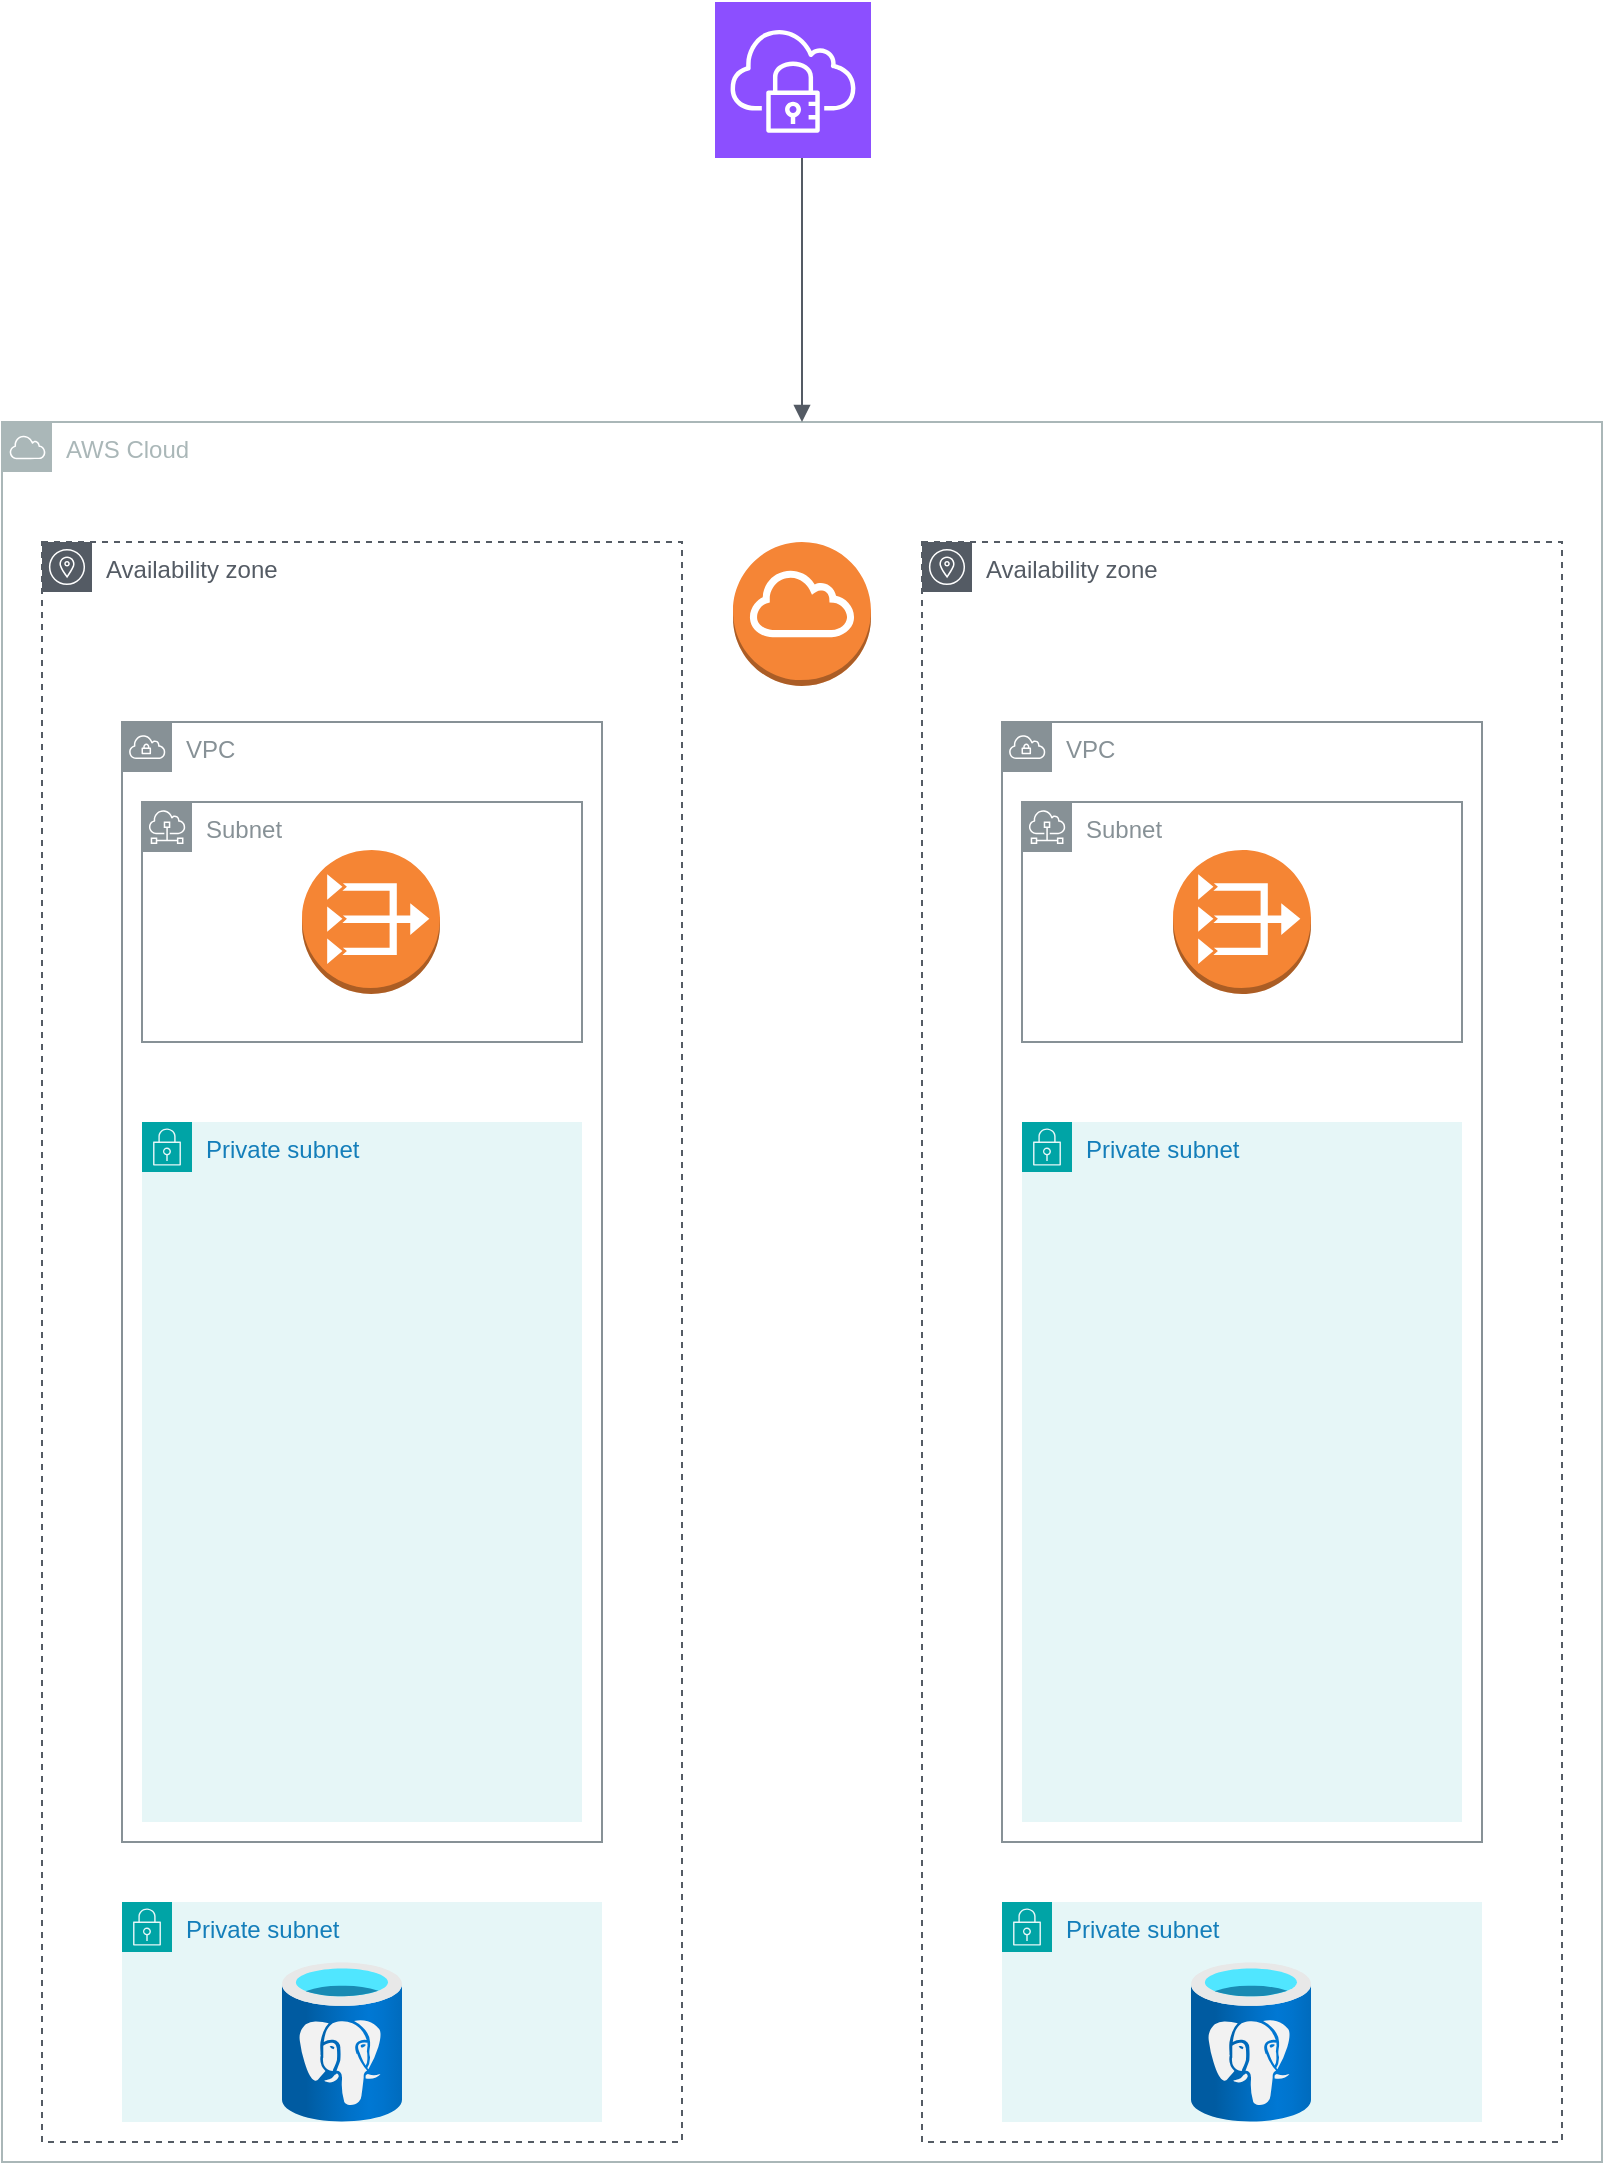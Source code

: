 <mxfile version="23.1.6" type="github">
  <diagram name="Page-1" id="lsTSfc0RDBA8adBMvYx3">
    <mxGraphModel dx="1590" dy="1087" grid="1" gridSize="10" guides="1" tooltips="1" connect="1" arrows="1" fold="1" page="1" pageScale="1" pageWidth="850" pageHeight="1100" math="0" shadow="0">
      <root>
        <mxCell id="0" />
        <mxCell id="1" parent="0" />
        <mxCell id="lm_6-tdKVkSVjFDSx9x0-1" value="" style="sketch=0;points=[[0,0,0],[0.25,0,0],[0.5,0,0],[0.75,0,0],[1,0,0],[0,1,0],[0.25,1,0],[0.5,1,0],[0.75,1,0],[1,1,0],[0,0.25,0],[0,0.5,0],[0,0.75,0],[1,0.25,0],[1,0.5,0],[1,0.75,0]];outlineConnect=0;fontColor=#232F3E;fillColor=#8C4FFF;strokeColor=#ffffff;dashed=0;verticalLabelPosition=bottom;verticalAlign=top;align=center;html=1;fontSize=12;fontStyle=0;aspect=fixed;shape=mxgraph.aws4.resourceIcon;resIcon=mxgraph.aws4.client_vpn;" vertex="1" parent="1">
          <mxGeometry x="376.5" width="78" height="78" as="geometry" />
        </mxCell>
        <mxCell id="lm_6-tdKVkSVjFDSx9x0-2" value="AWS Cloud" style="sketch=0;outlineConnect=0;gradientColor=none;html=1;whiteSpace=wrap;fontSize=12;fontStyle=0;shape=mxgraph.aws4.group;grIcon=mxgraph.aws4.group_aws_cloud;strokeColor=#AAB7B8;fillColor=none;verticalAlign=top;align=left;spacingLeft=30;fontColor=#AAB7B8;dashed=0;" vertex="1" parent="1">
          <mxGeometry x="20" y="210" width="800" height="870" as="geometry" />
        </mxCell>
        <mxCell id="lm_6-tdKVkSVjFDSx9x0-4" value="" style="outlineConnect=0;dashed=0;verticalLabelPosition=bottom;verticalAlign=top;align=center;html=1;shape=mxgraph.aws3.internet_gateway;fillColor=#F58536;gradientColor=none;" vertex="1" parent="1">
          <mxGeometry x="385.5" y="270" width="69" height="72" as="geometry" />
        </mxCell>
        <mxCell id="lm_6-tdKVkSVjFDSx9x0-5" value="" style="edgeStyle=orthogonalEdgeStyle;html=1;endArrow=block;elbow=vertical;startArrow=none;endFill=1;strokeColor=#545B64;rounded=0;" edge="1" parent="1" source="lm_6-tdKVkSVjFDSx9x0-1" target="lm_6-tdKVkSVjFDSx9x0-2">
          <mxGeometry width="100" relative="1" as="geometry">
            <mxPoint x="391" y="110" as="sourcePoint" />
            <mxPoint x="480" y="360" as="targetPoint" />
            <Array as="points">
              <mxPoint x="420" y="100" />
              <mxPoint x="420" y="100" />
            </Array>
          </mxGeometry>
        </mxCell>
        <mxCell id="lm_6-tdKVkSVjFDSx9x0-7" value="Availability zone" style="sketch=0;outlineConnect=0;gradientColor=none;html=1;whiteSpace=wrap;fontSize=12;fontStyle=0;shape=mxgraph.aws4.group;grIcon=mxgraph.aws4.group_availability_zone;strokeColor=#545B64;fillColor=none;verticalAlign=top;align=left;spacingLeft=30;fontColor=#545B64;dashed=1;" vertex="1" parent="1">
          <mxGeometry x="480" y="270" width="320" height="800" as="geometry" />
        </mxCell>
        <mxCell id="lm_6-tdKVkSVjFDSx9x0-8" value="VPC" style="sketch=0;outlineConnect=0;gradientColor=none;html=1;whiteSpace=wrap;fontSize=12;fontStyle=0;shape=mxgraph.aws4.group;grIcon=mxgraph.aws4.group_vpc;strokeColor=#879196;fillColor=none;verticalAlign=top;align=left;spacingLeft=30;fontColor=#879196;dashed=0;" vertex="1" parent="1">
          <mxGeometry x="80" y="360" width="240" height="560" as="geometry" />
        </mxCell>
        <mxCell id="lm_6-tdKVkSVjFDSx9x0-9" value="VPC" style="sketch=0;outlineConnect=0;gradientColor=none;html=1;whiteSpace=wrap;fontSize=12;fontStyle=0;shape=mxgraph.aws4.group;grIcon=mxgraph.aws4.group_vpc;strokeColor=#879196;fillColor=none;verticalAlign=top;align=left;spacingLeft=30;fontColor=#879196;dashed=0;" vertex="1" parent="1">
          <mxGeometry x="520" y="360" width="240" height="560" as="geometry" />
        </mxCell>
        <mxCell id="lm_6-tdKVkSVjFDSx9x0-13" value="Subnet" style="sketch=0;outlineConnect=0;gradientColor=none;html=1;whiteSpace=wrap;fontSize=12;fontStyle=0;shape=mxgraph.aws4.group;grIcon=mxgraph.aws4.group_subnet;strokeColor=#879196;fillColor=none;verticalAlign=top;align=left;spacingLeft=30;fontColor=#879196;dashed=0;" vertex="1" parent="1">
          <mxGeometry x="90" y="400" width="220" height="120" as="geometry" />
        </mxCell>
        <mxCell id="lm_6-tdKVkSVjFDSx9x0-14" value="Subnet" style="sketch=0;outlineConnect=0;gradientColor=none;html=1;whiteSpace=wrap;fontSize=12;fontStyle=0;shape=mxgraph.aws4.group;grIcon=mxgraph.aws4.group_subnet;strokeColor=#879196;fillColor=none;verticalAlign=top;align=left;spacingLeft=30;fontColor=#879196;dashed=0;" vertex="1" parent="1">
          <mxGeometry x="530" y="400" width="220" height="120" as="geometry" />
        </mxCell>
        <mxCell id="lm_6-tdKVkSVjFDSx9x0-21" value="Private subnet" style="points=[[0,0],[0.25,0],[0.5,0],[0.75,0],[1,0],[1,0.25],[1,0.5],[1,0.75],[1,1],[0.75,1],[0.5,1],[0.25,1],[0,1],[0,0.75],[0,0.5],[0,0.25]];outlineConnect=0;gradientColor=none;html=1;whiteSpace=wrap;fontSize=12;fontStyle=0;container=1;pointerEvents=0;collapsible=0;recursiveResize=0;shape=mxgraph.aws4.group;grIcon=mxgraph.aws4.group_security_group;grStroke=0;strokeColor=#00A4A6;fillColor=#E6F6F7;verticalAlign=top;align=left;spacingLeft=30;fontColor=#147EBA;dashed=0;" vertex="1" parent="1">
          <mxGeometry x="90" y="560" width="220" height="350" as="geometry" />
        </mxCell>
        <mxCell id="lm_6-tdKVkSVjFDSx9x0-22" value="Private subnet" style="points=[[0,0],[0.25,0],[0.5,0],[0.75,0],[1,0],[1,0.25],[1,0.5],[1,0.75],[1,1],[0.75,1],[0.5,1],[0.25,1],[0,1],[0,0.75],[0,0.5],[0,0.25]];outlineConnect=0;gradientColor=none;html=1;whiteSpace=wrap;fontSize=12;fontStyle=0;container=1;pointerEvents=0;collapsible=0;recursiveResize=0;shape=mxgraph.aws4.group;grIcon=mxgraph.aws4.group_security_group;grStroke=0;strokeColor=#00A4A6;fillColor=#E6F6F7;verticalAlign=top;align=left;spacingLeft=30;fontColor=#147EBA;dashed=0;" vertex="1" parent="1">
          <mxGeometry x="530" y="560" width="220" height="350" as="geometry" />
        </mxCell>
        <mxCell id="lm_6-tdKVkSVjFDSx9x0-23" value="" style="outlineConnect=0;dashed=0;verticalLabelPosition=bottom;verticalAlign=top;align=center;html=1;shape=mxgraph.aws3.vpc_nat_gateway;fillColor=#F58534;gradientColor=none;" vertex="1" parent="1">
          <mxGeometry x="170" y="424" width="69" height="72" as="geometry" />
        </mxCell>
        <mxCell id="lm_6-tdKVkSVjFDSx9x0-24" value="" style="outlineConnect=0;dashed=0;verticalLabelPosition=bottom;verticalAlign=top;align=center;html=1;shape=mxgraph.aws3.vpc_nat_gateway;fillColor=#F58534;gradientColor=none;" vertex="1" parent="1">
          <mxGeometry x="605.5" y="424" width="69" height="72" as="geometry" />
        </mxCell>
        <mxCell id="lm_6-tdKVkSVjFDSx9x0-28" value="Private subnet" style="points=[[0,0],[0.25,0],[0.5,0],[0.75,0],[1,0],[1,0.25],[1,0.5],[1,0.75],[1,1],[0.75,1],[0.5,1],[0.25,1],[0,1],[0,0.75],[0,0.5],[0,0.25]];outlineConnect=0;gradientColor=none;html=1;whiteSpace=wrap;fontSize=12;fontStyle=0;container=1;pointerEvents=0;collapsible=0;recursiveResize=0;shape=mxgraph.aws4.group;grIcon=mxgraph.aws4.group_security_group;grStroke=0;strokeColor=#00A4A6;fillColor=#E6F6F7;verticalAlign=top;align=left;spacingLeft=30;fontColor=#147EBA;dashed=0;" vertex="1" parent="1">
          <mxGeometry x="80" y="950" width="240" height="110" as="geometry" />
        </mxCell>
        <mxCell id="lm_6-tdKVkSVjFDSx9x0-26" value="" style="image;aspect=fixed;html=1;points=[];align=center;fontSize=12;image=img/lib/azure2/databases/Azure_Database_PostgreSQL_Server.svg;" vertex="1" parent="lm_6-tdKVkSVjFDSx9x0-28">
          <mxGeometry x="80" y="30.0" width="60" height="79.99" as="geometry" />
        </mxCell>
        <mxCell id="lm_6-tdKVkSVjFDSx9x0-29" value="Private subnet" style="points=[[0,0],[0.25,0],[0.5,0],[0.75,0],[1,0],[1,0.25],[1,0.5],[1,0.75],[1,1],[0.75,1],[0.5,1],[0.25,1],[0,1],[0,0.75],[0,0.5],[0,0.25]];outlineConnect=0;gradientColor=none;html=1;whiteSpace=wrap;fontSize=12;fontStyle=0;container=1;pointerEvents=0;collapsible=0;recursiveResize=0;shape=mxgraph.aws4.group;grIcon=mxgraph.aws4.group_security_group;grStroke=0;strokeColor=#00A4A6;fillColor=#E6F6F7;verticalAlign=top;align=left;spacingLeft=30;fontColor=#147EBA;dashed=0;" vertex="1" parent="1">
          <mxGeometry x="520" y="950" width="240" height="110" as="geometry" />
        </mxCell>
        <mxCell id="lm_6-tdKVkSVjFDSx9x0-25" value="" style="image;aspect=fixed;html=1;points=[];align=center;fontSize=12;image=img/lib/azure2/databases/Azure_Database_PostgreSQL_Server.svg;" vertex="1" parent="lm_6-tdKVkSVjFDSx9x0-29">
          <mxGeometry x="94.5" y="30.0" width="60" height="79.99" as="geometry" />
        </mxCell>
        <mxCell id="lm_6-tdKVkSVjFDSx9x0-30" value="Availability zone" style="sketch=0;outlineConnect=0;gradientColor=none;html=1;whiteSpace=wrap;fontSize=12;fontStyle=0;shape=mxgraph.aws4.group;grIcon=mxgraph.aws4.group_availability_zone;strokeColor=#545B64;fillColor=none;verticalAlign=top;align=left;spacingLeft=30;fontColor=#545B64;dashed=1;" vertex="1" parent="1">
          <mxGeometry x="40" y="270" width="320" height="800" as="geometry" />
        </mxCell>
      </root>
    </mxGraphModel>
  </diagram>
</mxfile>
